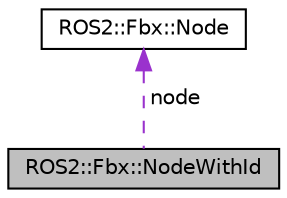 digraph "ROS2::Fbx::NodeWithId"
{
 // LATEX_PDF_SIZE
  edge [fontname="Helvetica",fontsize="10",labelfontname="Helvetica",labelfontsize="10"];
  node [fontname="Helvetica",fontsize="10",shape=record];
  Node1 [label="ROS2::Fbx::NodeWithId",height=0.2,width=0.4,color="black", fillcolor="grey75", style="filled", fontcolor="black",tooltip="A node with unique id."];
  Node2 -> Node1 [dir="back",color="darkorchid3",fontsize="10",style="dashed",label=" node" ,fontname="Helvetica"];
  Node2 [label="ROS2::Fbx::Node",height=0.2,width=0.4,color="black", fillcolor="white", style="filled",URL="$class_r_o_s2_1_1_fbx_1_1_node.html",tooltip=" "];
}
